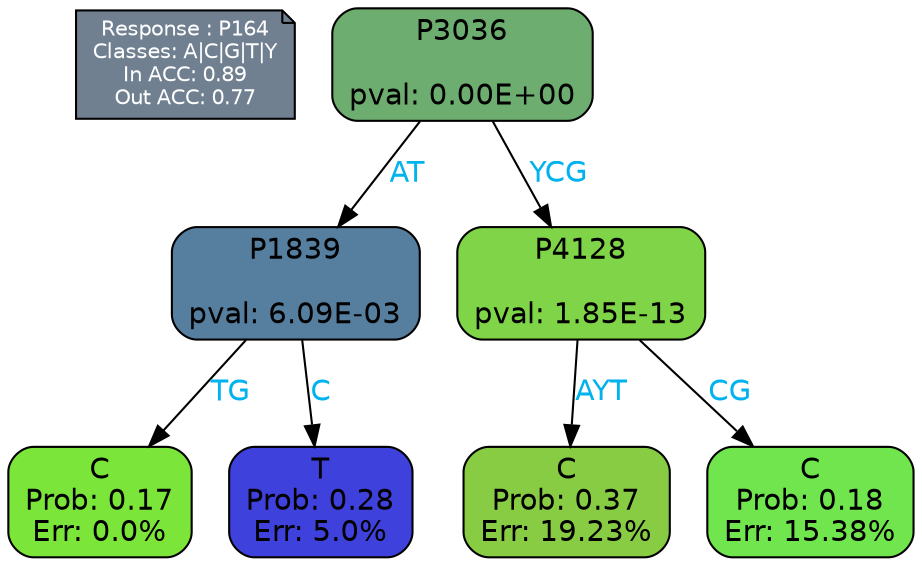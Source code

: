 digraph Tree {
node [shape=box, style="filled, rounded", color="black", fontname=helvetica] ;
graph [ranksep=equally, splines=polylines, bgcolor=transparent, dpi=600] ;
edge [fontname=helvetica] ;
LEGEND [label="Response : P164
Classes: A|C|G|T|Y
In ACC: 0.89
Out ACC: 0.77
",shape=note,align=left,style=filled,fillcolor="slategray",fontcolor="white",fontsize=10];1 [label="P3036

pval: 0.00E+00", fillcolor="#6dad6f"] ;
2 [label="P1839

pval: 6.09E-03", fillcolor="#557e9f"] ;
3 [label="C
Prob: 0.17
Err: 0.0%", fillcolor="#7be539"] ;
4 [label="T
Prob: 0.28
Err: 5.0%", fillcolor="#3f41dc"] ;
5 [label="P4128

pval: 1.85E-13", fillcolor="#80d448"] ;
6 [label="C
Prob: 0.37
Err: 19.23%", fillcolor="#88cc44"] ;
7 [label="C
Prob: 0.18
Err: 15.38%", fillcolor="#70e54e"] ;
1 -> 2 [label="AT",fontcolor=deepskyblue2] ;
1 -> 5 [label="YCG",fontcolor=deepskyblue2] ;
2 -> 3 [label="TG",fontcolor=deepskyblue2] ;
2 -> 4 [label="C",fontcolor=deepskyblue2] ;
5 -> 6 [label="AYT",fontcolor=deepskyblue2] ;
5 -> 7 [label="CG",fontcolor=deepskyblue2] ;
{rank = same; 3;4;6;7;}{rank = same; LEGEND;1;}}